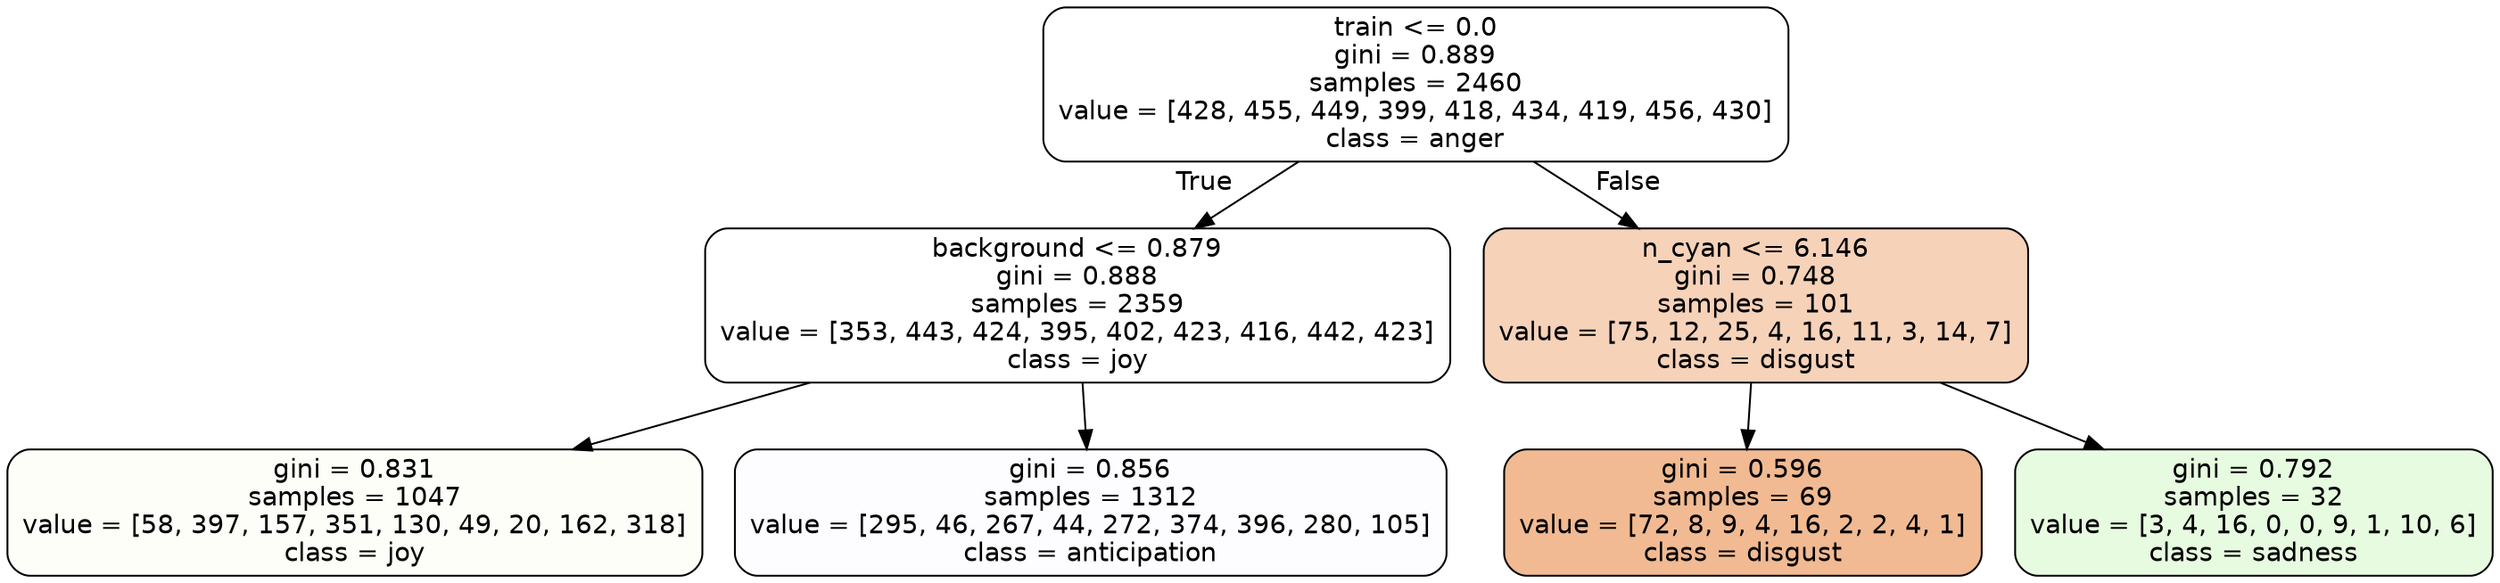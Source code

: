 digraph Tree {
node [shape=box, style="filled, rounded", color="black", fontname=helvetica] ;
edge [fontname=helvetica] ;
0 [label="train <= 0.0\ngini = 0.889\nsamples = 2460\nvalue = [428, 455, 449, 399, 418, 434, 419, 456, 430]\nclass = anger", fillcolor="#e539d700"] ;
1 [label="background <= 0.879\ngini = 0.888\nsamples = 2359\nvalue = [353, 443, 424, 395, 402, 423, 416, 442, 423]\nclass = joy", fillcolor="#d7e53900"] ;
0 -> 1 [labeldistance=2.5, labelangle=45, headlabel="True"] ;
2 [label="gini = 0.831\nsamples = 1047\nvalue = [58, 397, 157, 351, 130, 49, 20, 162, 318]\nclass = joy", fillcolor="#d7e53909"] ;
1 -> 2 ;
3 [label="gini = 0.856\nsamples = 1312\nvalue = [295, 46, 267, 44, 272, 374, 396, 280, 105]\nclass = anticipation", fillcolor="#8139e503"] ;
1 -> 3 ;
4 [label="n_cyan <= 6.146\ngini = 0.748\nsamples = 101\nvalue = [75, 12, 25, 4, 16, 11, 3, 14, 7]\nclass = disgust", fillcolor="#e581395a"] ;
0 -> 4 [labeldistance=2.5, labelangle=-45, headlabel="False"] ;
5 [label="gini = 0.596\nsamples = 69\nvalue = [72, 8, 9, 4, 16, 2, 2, 4, 1]\nclass = disgust", fillcolor="#e581398c"] ;
4 -> 5 ;
6 [label="gini = 0.792\nsamples = 32\nvalue = [3, 4, 16, 0, 0, 9, 1, 10, 6]\nclass = sadness", fillcolor="#64e53927"] ;
4 -> 6 ;
}